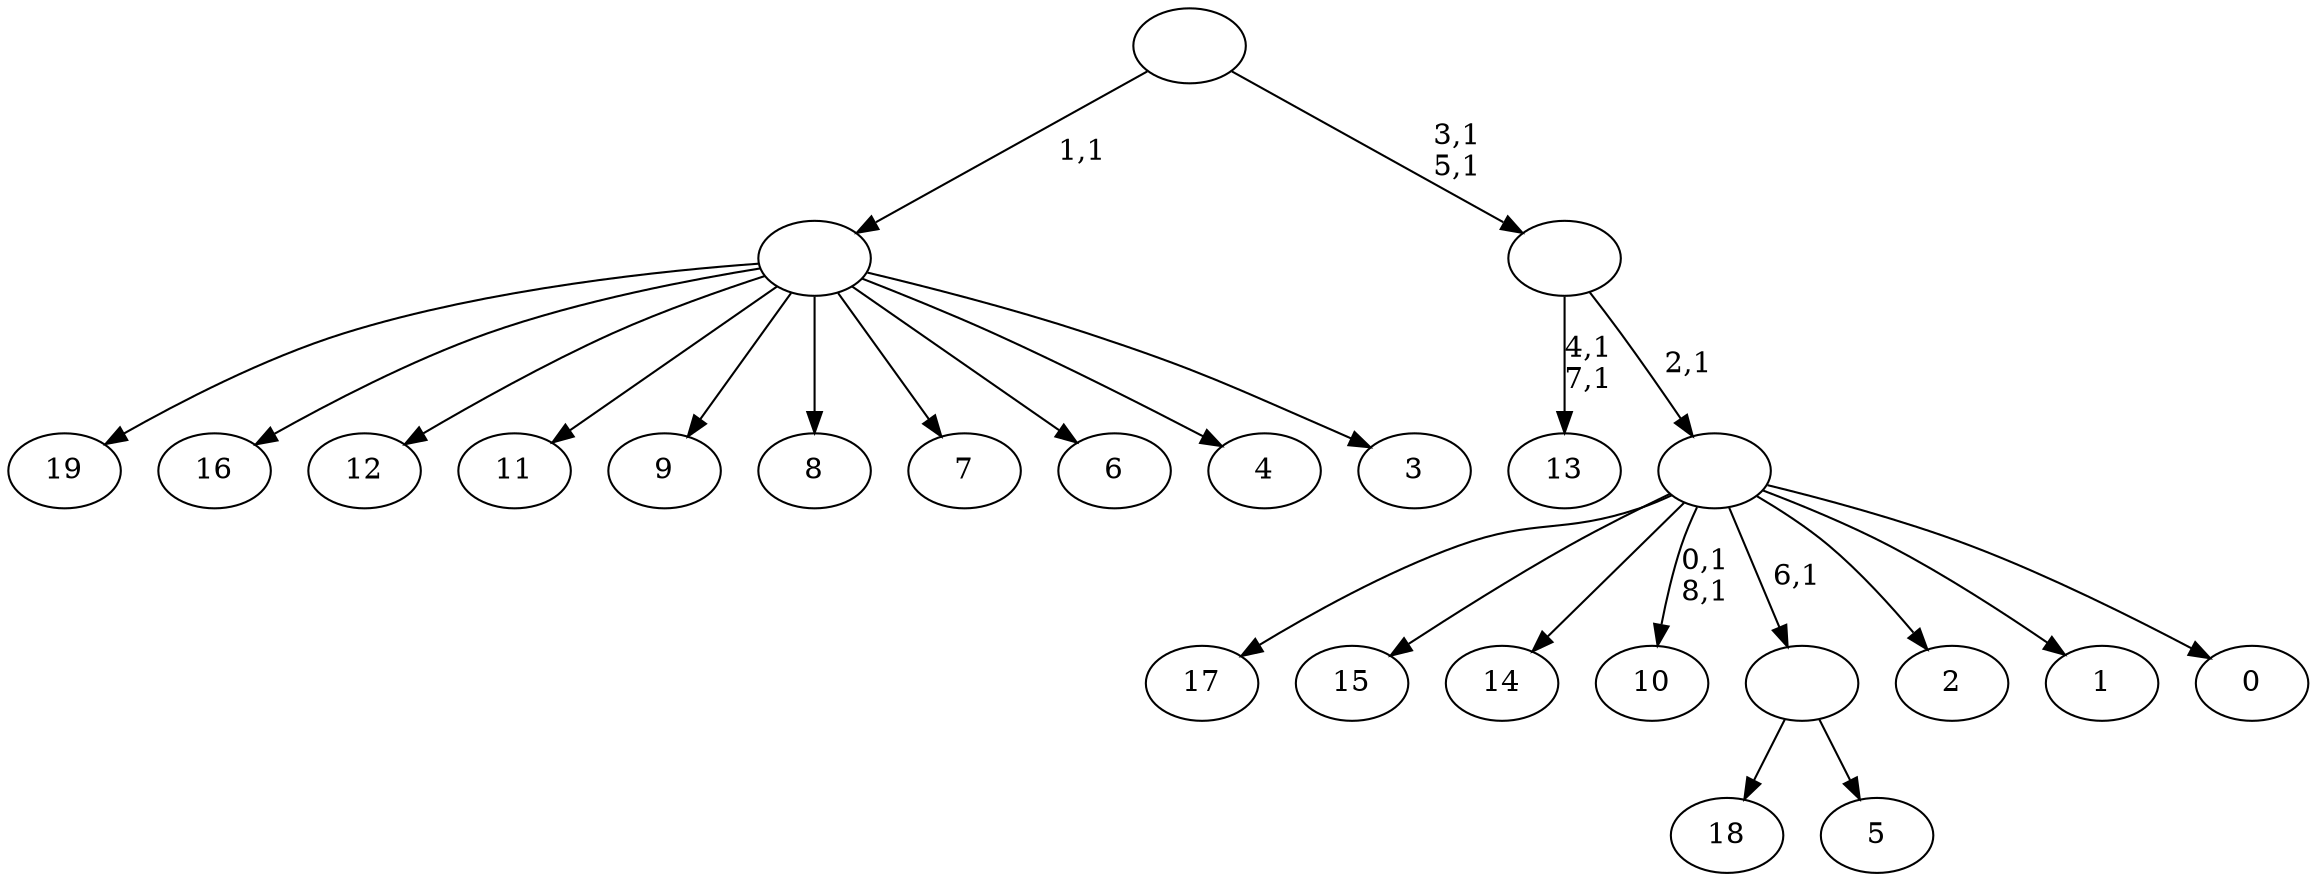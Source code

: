 digraph T {
	29 [label="19"]
	28 [label="18"]
	27 [label="17"]
	26 [label="16"]
	25 [label="15"]
	24 [label="14"]
	23 [label="13"]
	20 [label="12"]
	19 [label="11"]
	18 [label="10"]
	15 [label="9"]
	14 [label="8"]
	13 [label="7"]
	12 [label="6"]
	11 [label="5"]
	10 [label=""]
	9 [label="4"]
	8 [label="3"]
	7 [label=""]
	6 [label="2"]
	5 [label="1"]
	4 [label="0"]
	3 [label=""]
	2 [label=""]
	0 [label=""]
	10 -> 28 [label=""]
	10 -> 11 [label=""]
	7 -> 29 [label=""]
	7 -> 26 [label=""]
	7 -> 20 [label=""]
	7 -> 19 [label=""]
	7 -> 15 [label=""]
	7 -> 14 [label=""]
	7 -> 13 [label=""]
	7 -> 12 [label=""]
	7 -> 9 [label=""]
	7 -> 8 [label=""]
	3 -> 18 [label="0,1\n8,1"]
	3 -> 27 [label=""]
	3 -> 25 [label=""]
	3 -> 24 [label=""]
	3 -> 10 [label="6,1"]
	3 -> 6 [label=""]
	3 -> 5 [label=""]
	3 -> 4 [label=""]
	2 -> 23 [label="4,1\n7,1"]
	2 -> 3 [label="2,1"]
	0 -> 2 [label="3,1\n5,1"]
	0 -> 7 [label="1,1"]
}
